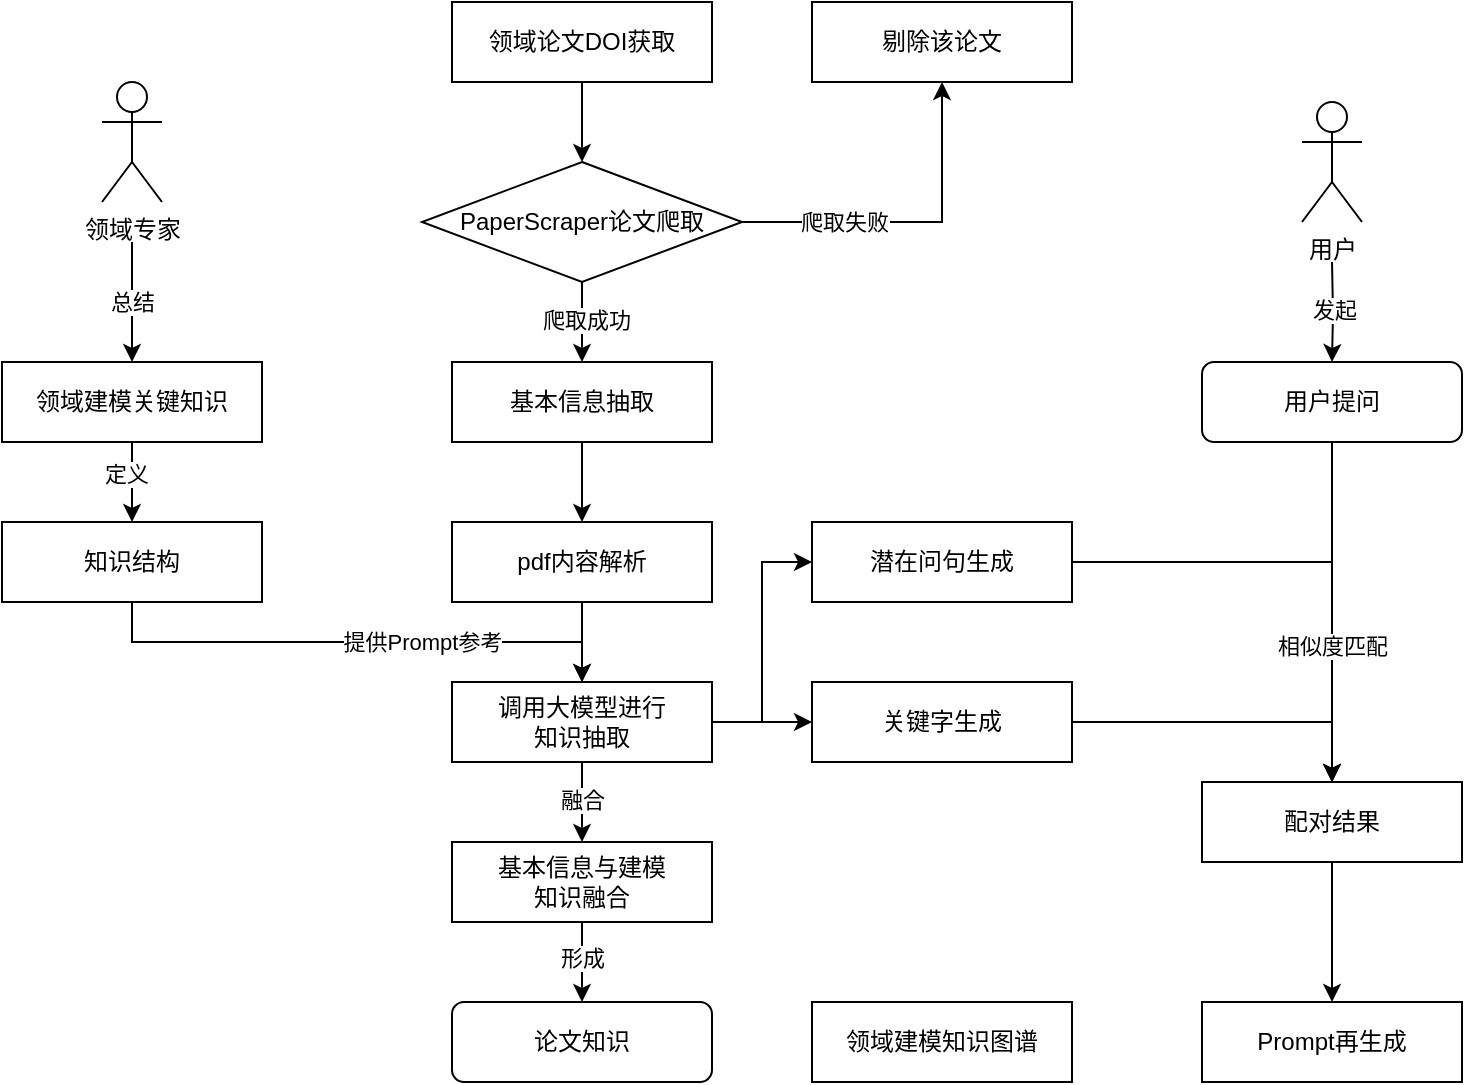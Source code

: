 <mxfile version="21.6.2" type="github">
  <diagram name="第 1 页" id="HLR3lCyB7G8IAte2ZGqh">
    <mxGraphModel dx="1018" dy="577" grid="1" gridSize="10" guides="1" tooltips="1" connect="1" arrows="1" fold="1" page="1" pageScale="1" pageWidth="827" pageHeight="1169" math="0" shadow="0">
      <root>
        <mxCell id="0" />
        <mxCell id="1" parent="0" />
        <mxCell id="OL6WubjxxKVYxVwTYQ4i-7" style="edgeStyle=orthogonalEdgeStyle;rounded=0;orthogonalLoop=1;jettySize=auto;html=1;exitX=0.5;exitY=1;exitDx=0;exitDy=0;entryX=0.5;entryY=0;entryDx=0;entryDy=0;" edge="1" parent="1" source="MFuD_3IndvZJSuWtwGo4-1" target="OL6WubjxxKVYxVwTYQ4i-2">
          <mxGeometry relative="1" as="geometry" />
        </mxCell>
        <mxCell id="MFuD_3IndvZJSuWtwGo4-1" value="领域论文DOI获取" style="rounded=0;whiteSpace=wrap;html=1;" parent="1" vertex="1">
          <mxGeometry x="275" y="50" width="130" height="40" as="geometry" />
        </mxCell>
        <mxCell id="OL6WubjxxKVYxVwTYQ4i-8" style="edgeStyle=orthogonalEdgeStyle;rounded=0;orthogonalLoop=1;jettySize=auto;html=1;exitX=0.5;exitY=1;exitDx=0;exitDy=0;entryX=0.5;entryY=0;entryDx=0;entryDy=0;" edge="1" parent="1" source="OL6WubjxxKVYxVwTYQ4i-2" target="OL6WubjxxKVYxVwTYQ4i-4">
          <mxGeometry relative="1" as="geometry" />
        </mxCell>
        <mxCell id="OL6WubjxxKVYxVwTYQ4i-10" value="爬取成功" style="edgeLabel;html=1;align=center;verticalAlign=middle;resizable=0;points=[];" vertex="1" connectable="0" parent="OL6WubjxxKVYxVwTYQ4i-8">
          <mxGeometry x="-0.05" y="2" relative="1" as="geometry">
            <mxPoint as="offset" />
          </mxGeometry>
        </mxCell>
        <mxCell id="OL6WubjxxKVYxVwTYQ4i-14" style="edgeStyle=orthogonalEdgeStyle;rounded=0;orthogonalLoop=1;jettySize=auto;html=1;exitX=1;exitY=0.5;exitDx=0;exitDy=0;entryX=0.5;entryY=1;entryDx=0;entryDy=0;" edge="1" parent="1" source="OL6WubjxxKVYxVwTYQ4i-2" target="OL6WubjxxKVYxVwTYQ4i-12">
          <mxGeometry relative="1" as="geometry" />
        </mxCell>
        <mxCell id="OL6WubjxxKVYxVwTYQ4i-15" value="爬取失败" style="edgeLabel;html=1;align=center;verticalAlign=middle;resizable=0;points=[];" vertex="1" connectable="0" parent="OL6WubjxxKVYxVwTYQ4i-14">
          <mxGeometry x="-0.427" y="-3" relative="1" as="geometry">
            <mxPoint x="2" y="-3" as="offset" />
          </mxGeometry>
        </mxCell>
        <mxCell id="OL6WubjxxKVYxVwTYQ4i-2" value="PaperScraper论文爬取" style="rhombus;whiteSpace=wrap;html=1;" vertex="1" parent="1">
          <mxGeometry x="260" y="130" width="160" height="60" as="geometry" />
        </mxCell>
        <mxCell id="OL6WubjxxKVYxVwTYQ4i-9" style="edgeStyle=orthogonalEdgeStyle;rounded=0;orthogonalLoop=1;jettySize=auto;html=1;exitX=0.5;exitY=1;exitDx=0;exitDy=0;entryX=0.5;entryY=0;entryDx=0;entryDy=0;" edge="1" parent="1" source="OL6WubjxxKVYxVwTYQ4i-4" target="OL6WubjxxKVYxVwTYQ4i-6">
          <mxGeometry relative="1" as="geometry" />
        </mxCell>
        <mxCell id="OL6WubjxxKVYxVwTYQ4i-4" value="基本信息抽取" style="rounded=0;whiteSpace=wrap;html=1;" vertex="1" parent="1">
          <mxGeometry x="275" y="230" width="130" height="40" as="geometry" />
        </mxCell>
        <mxCell id="OL6WubjxxKVYxVwTYQ4i-25" style="edgeStyle=orthogonalEdgeStyle;rounded=0;orthogonalLoop=1;jettySize=auto;html=1;exitX=0.5;exitY=1;exitDx=0;exitDy=0;entryX=0.5;entryY=0;entryDx=0;entryDy=0;" edge="1" parent="1" source="OL6WubjxxKVYxVwTYQ4i-6" target="OL6WubjxxKVYxVwTYQ4i-16">
          <mxGeometry relative="1" as="geometry" />
        </mxCell>
        <mxCell id="OL6WubjxxKVYxVwTYQ4i-6" value="pdf内容解析" style="rounded=0;whiteSpace=wrap;html=1;" vertex="1" parent="1">
          <mxGeometry x="275" y="310" width="130" height="40" as="geometry" />
        </mxCell>
        <mxCell id="OL6WubjxxKVYxVwTYQ4i-12" value="剔除该论文" style="rounded=0;whiteSpace=wrap;html=1;" vertex="1" parent="1">
          <mxGeometry x="455" y="50" width="130" height="40" as="geometry" />
        </mxCell>
        <mxCell id="OL6WubjxxKVYxVwTYQ4i-28" style="edgeStyle=orthogonalEdgeStyle;rounded=0;orthogonalLoop=1;jettySize=auto;html=1;exitX=0.5;exitY=1;exitDx=0;exitDy=0;entryX=0.5;entryY=0;entryDx=0;entryDy=0;" edge="1" parent="1" source="OL6WubjxxKVYxVwTYQ4i-16" target="OL6WubjxxKVYxVwTYQ4i-17">
          <mxGeometry relative="1" as="geometry" />
        </mxCell>
        <mxCell id="OL6WubjxxKVYxVwTYQ4i-29" value="融合" style="edgeLabel;html=1;align=center;verticalAlign=middle;resizable=0;points=[];" vertex="1" connectable="0" parent="OL6WubjxxKVYxVwTYQ4i-28">
          <mxGeometry x="-0.078" y="-2" relative="1" as="geometry">
            <mxPoint x="2" as="offset" />
          </mxGeometry>
        </mxCell>
        <mxCell id="OL6WubjxxKVYxVwTYQ4i-49" style="edgeStyle=orthogonalEdgeStyle;rounded=0;orthogonalLoop=1;jettySize=auto;html=1;entryX=0;entryY=0.5;entryDx=0;entryDy=0;" edge="1" parent="1" source="OL6WubjxxKVYxVwTYQ4i-16" target="OL6WubjxxKVYxVwTYQ4i-48">
          <mxGeometry relative="1" as="geometry">
            <Array as="points">
              <mxPoint x="430" y="410" />
              <mxPoint x="430" y="330" />
            </Array>
          </mxGeometry>
        </mxCell>
        <mxCell id="OL6WubjxxKVYxVwTYQ4i-50" style="edgeStyle=orthogonalEdgeStyle;rounded=0;orthogonalLoop=1;jettySize=auto;html=1;exitX=1;exitY=0.5;exitDx=0;exitDy=0;entryX=0;entryY=0.5;entryDx=0;entryDy=0;" edge="1" parent="1" source="OL6WubjxxKVYxVwTYQ4i-16" target="OL6WubjxxKVYxVwTYQ4i-47">
          <mxGeometry relative="1" as="geometry" />
        </mxCell>
        <mxCell id="OL6WubjxxKVYxVwTYQ4i-16" value="调用大模型进行&lt;br&gt;知识抽取" style="rounded=0;whiteSpace=wrap;html=1;" vertex="1" parent="1">
          <mxGeometry x="275" y="390" width="130" height="40" as="geometry" />
        </mxCell>
        <mxCell id="OL6WubjxxKVYxVwTYQ4i-32" style="edgeStyle=orthogonalEdgeStyle;rounded=0;orthogonalLoop=1;jettySize=auto;html=1;exitX=0.5;exitY=1;exitDx=0;exitDy=0;entryX=0.5;entryY=0;entryDx=0;entryDy=0;" edge="1" parent="1" source="OL6WubjxxKVYxVwTYQ4i-17" target="OL6WubjxxKVYxVwTYQ4i-31">
          <mxGeometry relative="1" as="geometry" />
        </mxCell>
        <mxCell id="OL6WubjxxKVYxVwTYQ4i-33" value="形成" style="edgeLabel;html=1;align=center;verticalAlign=middle;resizable=0;points=[];" vertex="1" connectable="0" parent="OL6WubjxxKVYxVwTYQ4i-32">
          <mxGeometry x="-0.128" y="-1" relative="1" as="geometry">
            <mxPoint x="1" as="offset" />
          </mxGeometry>
        </mxCell>
        <mxCell id="OL6WubjxxKVYxVwTYQ4i-17" value="基本信息与建模&lt;br&gt;知识融合" style="rounded=0;whiteSpace=wrap;html=1;" vertex="1" parent="1">
          <mxGeometry x="275" y="470" width="130" height="40" as="geometry" />
        </mxCell>
        <mxCell id="OL6WubjxxKVYxVwTYQ4i-21" style="edgeStyle=orthogonalEdgeStyle;rounded=0;orthogonalLoop=1;jettySize=auto;html=1;entryX=0.5;entryY=0;entryDx=0;entryDy=0;" edge="1" parent="1" target="OL6WubjxxKVYxVwTYQ4i-19">
          <mxGeometry relative="1" as="geometry">
            <mxPoint x="115" y="170" as="sourcePoint" />
            <Array as="points">
              <mxPoint x="115" y="220" />
              <mxPoint x="115" y="220" />
            </Array>
          </mxGeometry>
        </mxCell>
        <mxCell id="OL6WubjxxKVYxVwTYQ4i-37" value="总结" style="edgeLabel;html=1;align=center;verticalAlign=middle;resizable=0;points=[];" vertex="1" connectable="0" parent="OL6WubjxxKVYxVwTYQ4i-21">
          <mxGeometry x="0.425" y="4" relative="1" as="geometry">
            <mxPoint x="-4" y="-13" as="offset" />
          </mxGeometry>
        </mxCell>
        <mxCell id="OL6WubjxxKVYxVwTYQ4i-22" style="edgeStyle=orthogonalEdgeStyle;rounded=0;orthogonalLoop=1;jettySize=auto;html=1;exitX=0.5;exitY=1;exitDx=0;exitDy=0;entryX=0.5;entryY=0;entryDx=0;entryDy=0;" edge="1" parent="1" source="OL6WubjxxKVYxVwTYQ4i-19" target="OL6WubjxxKVYxVwTYQ4i-20">
          <mxGeometry relative="1" as="geometry" />
        </mxCell>
        <mxCell id="OL6WubjxxKVYxVwTYQ4i-24" value="定义" style="edgeLabel;html=1;align=center;verticalAlign=middle;resizable=0;points=[];" vertex="1" connectable="0" parent="OL6WubjxxKVYxVwTYQ4i-22">
          <mxGeometry x="-0.228" y="-3" relative="1" as="geometry">
            <mxPoint as="offset" />
          </mxGeometry>
        </mxCell>
        <mxCell id="OL6WubjxxKVYxVwTYQ4i-19" value="领域建模关键知识" style="rounded=0;whiteSpace=wrap;html=1;" vertex="1" parent="1">
          <mxGeometry x="50" y="230" width="130" height="40" as="geometry" />
        </mxCell>
        <mxCell id="OL6WubjxxKVYxVwTYQ4i-39" style="edgeStyle=orthogonalEdgeStyle;rounded=0;orthogonalLoop=1;jettySize=auto;html=1;exitX=0.5;exitY=1;exitDx=0;exitDy=0;entryX=0.5;entryY=0;entryDx=0;entryDy=0;" edge="1" parent="1" source="OL6WubjxxKVYxVwTYQ4i-20" target="OL6WubjxxKVYxVwTYQ4i-16">
          <mxGeometry relative="1" as="geometry" />
        </mxCell>
        <mxCell id="OL6WubjxxKVYxVwTYQ4i-41" value="提供Prompt参考" style="edgeLabel;html=1;align=center;verticalAlign=middle;resizable=0;points=[];" vertex="1" connectable="0" parent="OL6WubjxxKVYxVwTYQ4i-39">
          <mxGeometry x="0.314" y="2" relative="1" as="geometry">
            <mxPoint x="-9" y="2" as="offset" />
          </mxGeometry>
        </mxCell>
        <mxCell id="OL6WubjxxKVYxVwTYQ4i-20" value="知识结构" style="rounded=0;whiteSpace=wrap;html=1;" vertex="1" parent="1">
          <mxGeometry x="50" y="310" width="130" height="40" as="geometry" />
        </mxCell>
        <mxCell id="OL6WubjxxKVYxVwTYQ4i-31" value="论文知识" style="rounded=1;whiteSpace=wrap;html=1;" vertex="1" parent="1">
          <mxGeometry x="275" y="550" width="130" height="40" as="geometry" />
        </mxCell>
        <mxCell id="OL6WubjxxKVYxVwTYQ4i-34" value="领域专家" style="shape=umlActor;verticalLabelPosition=bottom;verticalAlign=top;html=1;outlineConnect=0;" vertex="1" parent="1">
          <mxGeometry x="100" y="90" width="30" height="60" as="geometry" />
        </mxCell>
        <mxCell id="OL6WubjxxKVYxVwTYQ4i-42" value="领域建模知识图谱" style="rounded=0;whiteSpace=wrap;html=1;" vertex="1" parent="1">
          <mxGeometry x="455" y="550" width="130" height="40" as="geometry" />
        </mxCell>
        <mxCell id="OL6WubjxxKVYxVwTYQ4i-61" style="edgeStyle=orthogonalEdgeStyle;rounded=0;orthogonalLoop=1;jettySize=auto;html=1;exitX=1;exitY=0.5;exitDx=0;exitDy=0;entryX=0.5;entryY=0;entryDx=0;entryDy=0;" edge="1" parent="1" source="OL6WubjxxKVYxVwTYQ4i-47" target="OL6WubjxxKVYxVwTYQ4i-58">
          <mxGeometry relative="1" as="geometry" />
        </mxCell>
        <mxCell id="OL6WubjxxKVYxVwTYQ4i-47" value="关键字生成" style="rounded=0;whiteSpace=wrap;html=1;" vertex="1" parent="1">
          <mxGeometry x="455" y="390" width="130" height="40" as="geometry" />
        </mxCell>
        <mxCell id="OL6WubjxxKVYxVwTYQ4i-62" style="edgeStyle=orthogonalEdgeStyle;rounded=0;orthogonalLoop=1;jettySize=auto;html=1;exitX=1;exitY=0.5;exitDx=0;exitDy=0;entryX=0.5;entryY=0;entryDx=0;entryDy=0;" edge="1" parent="1" source="OL6WubjxxKVYxVwTYQ4i-48" target="OL6WubjxxKVYxVwTYQ4i-58">
          <mxGeometry relative="1" as="geometry" />
        </mxCell>
        <mxCell id="OL6WubjxxKVYxVwTYQ4i-48" value="潜在问句生成" style="rounded=0;whiteSpace=wrap;html=1;" vertex="1" parent="1">
          <mxGeometry x="455" y="310" width="130" height="40" as="geometry" />
        </mxCell>
        <mxCell id="OL6WubjxxKVYxVwTYQ4i-55" style="edgeStyle=orthogonalEdgeStyle;rounded=0;orthogonalLoop=1;jettySize=auto;html=1;" edge="1" parent="1" target="OL6WubjxxKVYxVwTYQ4i-54">
          <mxGeometry relative="1" as="geometry">
            <mxPoint x="715" y="180" as="sourcePoint" />
          </mxGeometry>
        </mxCell>
        <mxCell id="OL6WubjxxKVYxVwTYQ4i-56" value="发起" style="edgeLabel;html=1;align=center;verticalAlign=middle;resizable=0;points=[];" vertex="1" connectable="0" parent="OL6WubjxxKVYxVwTYQ4i-55">
          <mxGeometry x="-0.079" y="3" relative="1" as="geometry">
            <mxPoint x="-3" as="offset" />
          </mxGeometry>
        </mxCell>
        <mxCell id="OL6WubjxxKVYxVwTYQ4i-52" value="用户" style="shape=umlActor;verticalLabelPosition=bottom;verticalAlign=top;html=1;outlineConnect=0;" vertex="1" parent="1">
          <mxGeometry x="700" y="100" width="30" height="60" as="geometry" />
        </mxCell>
        <mxCell id="OL6WubjxxKVYxVwTYQ4i-59" style="edgeStyle=orthogonalEdgeStyle;rounded=0;orthogonalLoop=1;jettySize=auto;html=1;exitX=0.5;exitY=1;exitDx=0;exitDy=0;entryX=0.5;entryY=0;entryDx=0;entryDy=0;" edge="1" parent="1" source="OL6WubjxxKVYxVwTYQ4i-54" target="OL6WubjxxKVYxVwTYQ4i-58">
          <mxGeometry relative="1" as="geometry" />
        </mxCell>
        <mxCell id="OL6WubjxxKVYxVwTYQ4i-63" value="相似度匹配" style="edgeLabel;html=1;align=center;verticalAlign=middle;resizable=0;points=[];" vertex="1" connectable="0" parent="OL6WubjxxKVYxVwTYQ4i-59">
          <mxGeometry x="0.194" relative="1" as="geometry">
            <mxPoint as="offset" />
          </mxGeometry>
        </mxCell>
        <mxCell id="OL6WubjxxKVYxVwTYQ4i-54" value="用户提问" style="rounded=1;whiteSpace=wrap;html=1;" vertex="1" parent="1">
          <mxGeometry x="650" y="230" width="130" height="40" as="geometry" />
        </mxCell>
        <mxCell id="OL6WubjxxKVYxVwTYQ4i-65" style="edgeStyle=orthogonalEdgeStyle;rounded=0;orthogonalLoop=1;jettySize=auto;html=1;exitX=0.5;exitY=1;exitDx=0;exitDy=0;" edge="1" parent="1" source="OL6WubjxxKVYxVwTYQ4i-58" target="OL6WubjxxKVYxVwTYQ4i-64">
          <mxGeometry relative="1" as="geometry" />
        </mxCell>
        <mxCell id="OL6WubjxxKVYxVwTYQ4i-58" value="配对结果" style="rounded=0;whiteSpace=wrap;html=1;" vertex="1" parent="1">
          <mxGeometry x="650" y="440" width="130" height="40" as="geometry" />
        </mxCell>
        <mxCell id="OL6WubjxxKVYxVwTYQ4i-64" value="Prompt再生成" style="rounded=0;whiteSpace=wrap;html=1;" vertex="1" parent="1">
          <mxGeometry x="650" y="550" width="130" height="40" as="geometry" />
        </mxCell>
      </root>
    </mxGraphModel>
  </diagram>
</mxfile>
